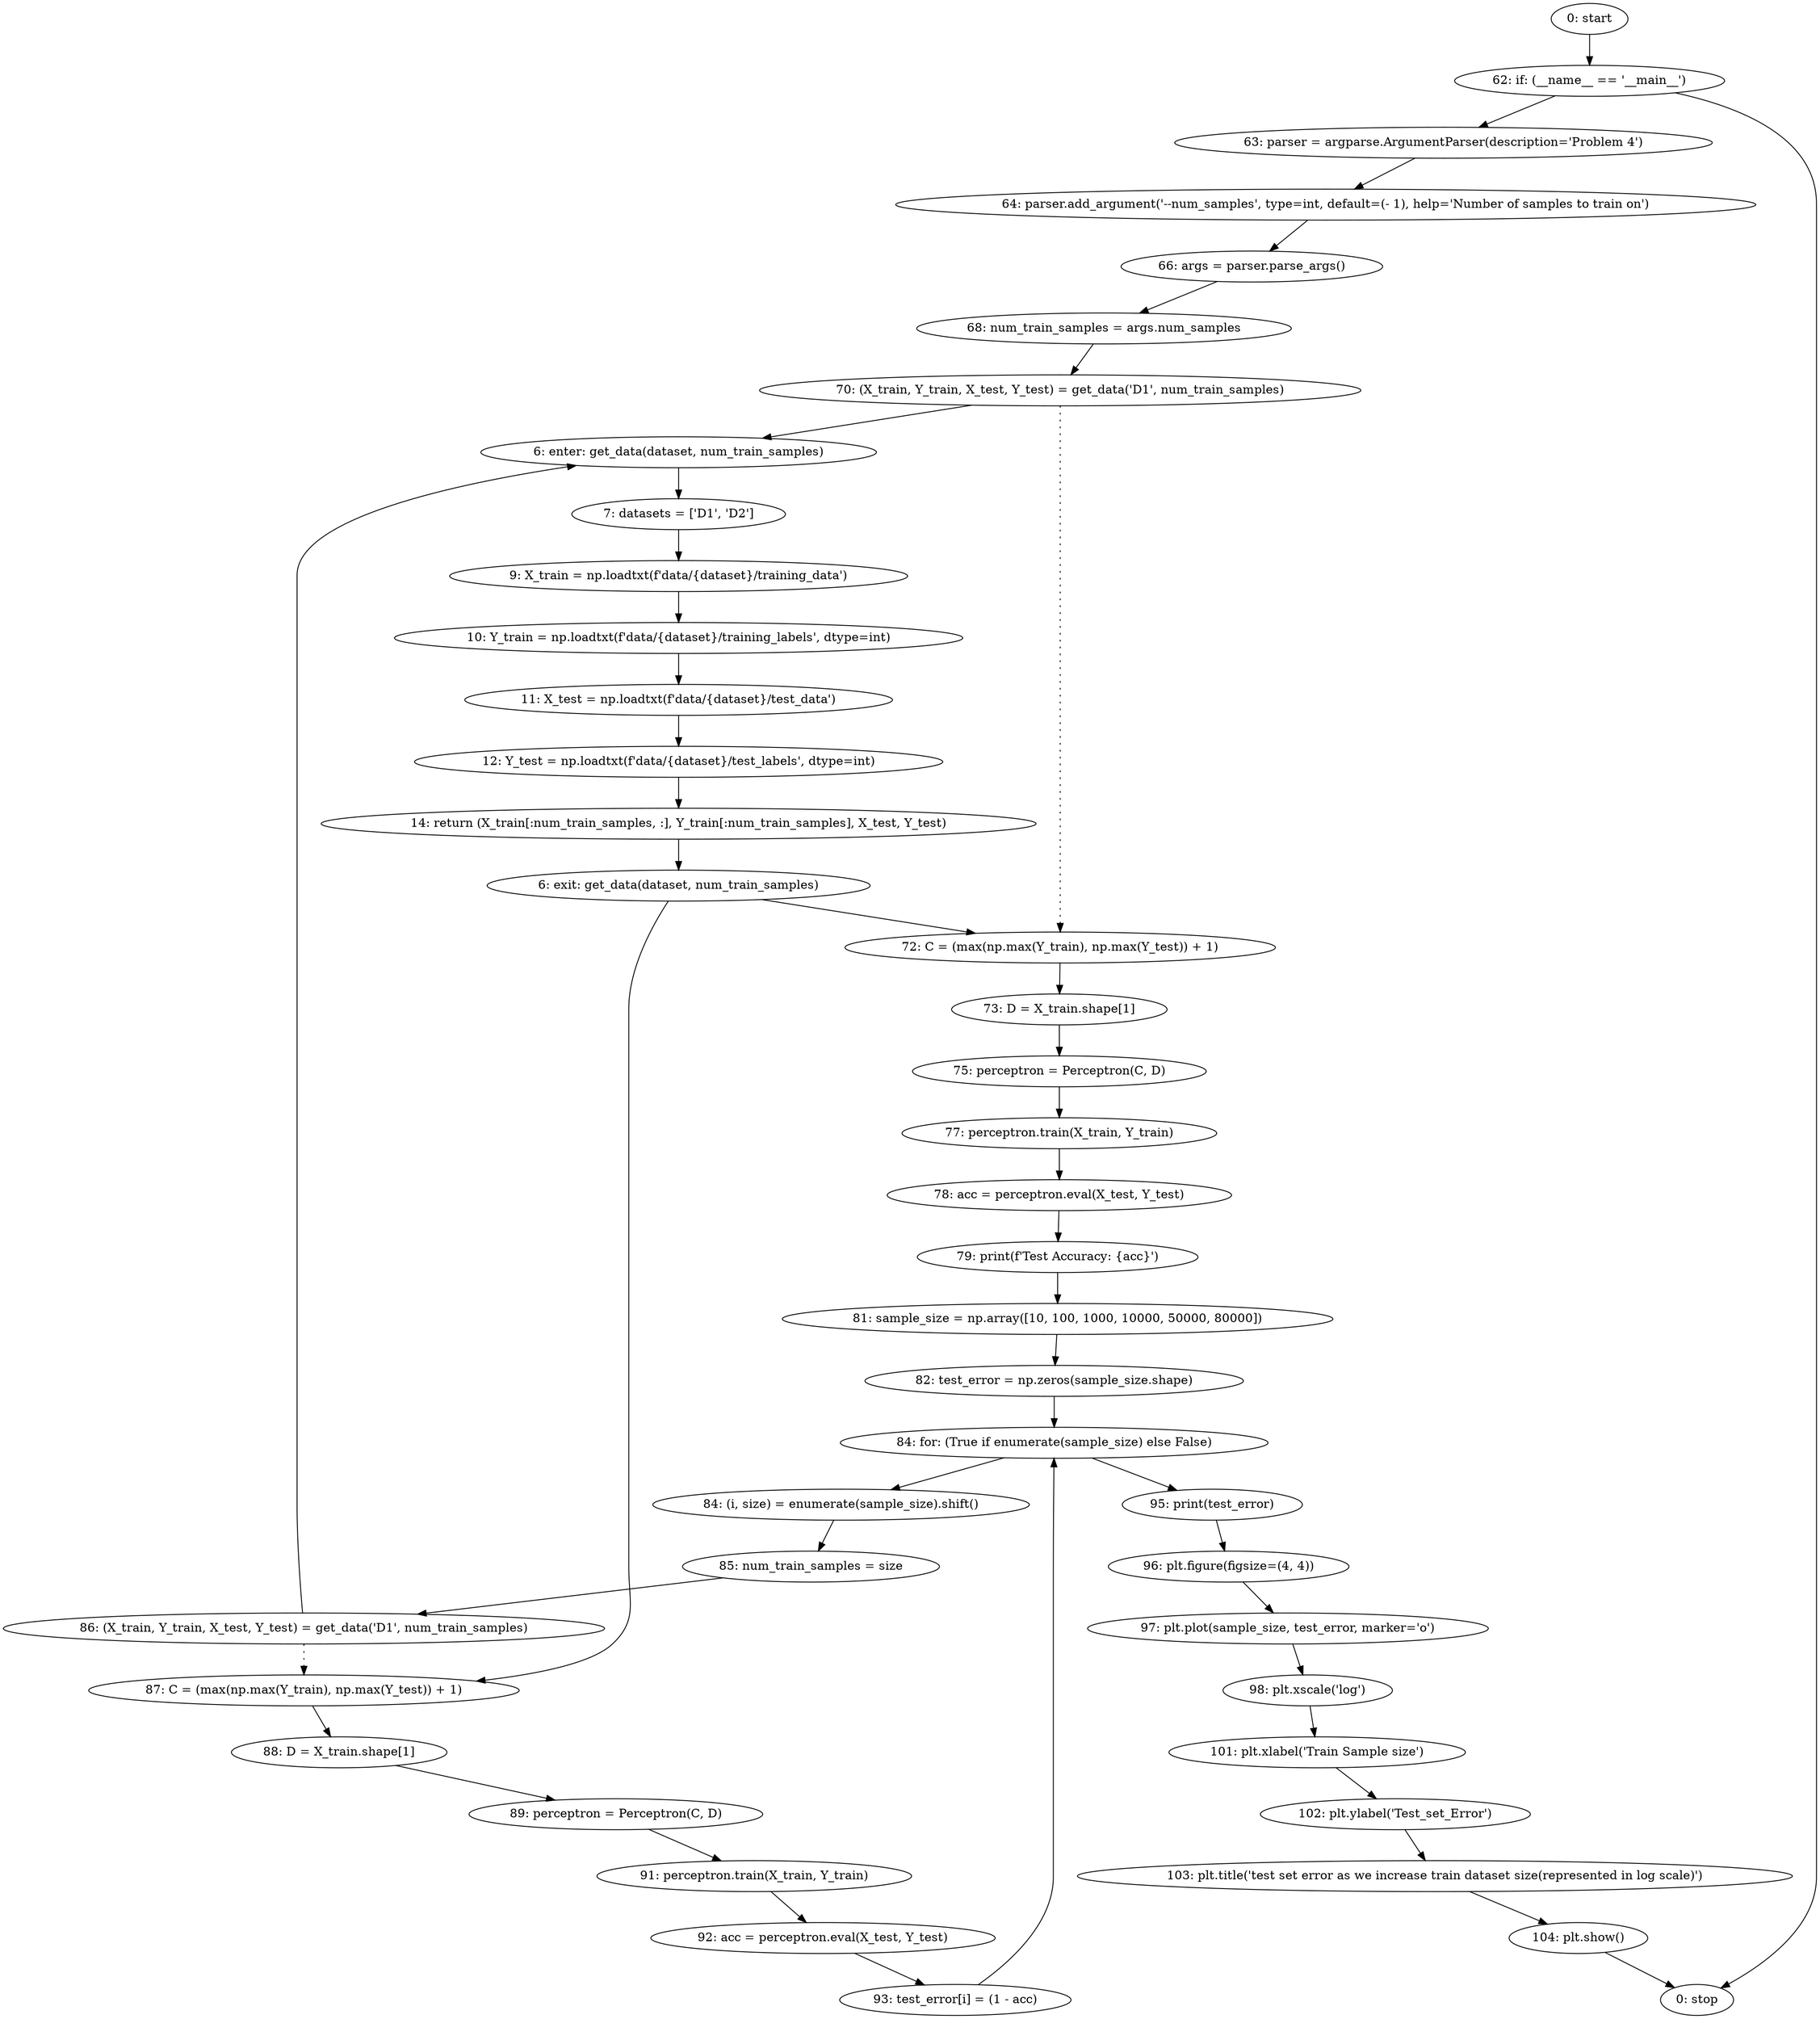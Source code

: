 strict digraph "" {
	node [label="\N"];
	0	 [label="0: start"];
	9	 [label="62: if: (__name__ == '__main__')"];
	0 -> 9;
	10	 [label="63: parser = argparse.ArgumentParser(description='Problem 4')"];
	9 -> 10;
	41	 [label="0: stop"];
	9 -> 41;
	1	 [label="6: enter: get_data(dataset, num_train_samples)"];
	3	 [label="7: datasets = ['D1', 'D2']"];
	1 -> 3;
	4	 [label="9: X_train = np.loadtxt(f'data/{dataset}/training_data')"];
	3 -> 4;
	14	 [label="70: (X_train, Y_train, X_test, Y_test) = get_data('D1', num_train_samples)"];
	14 -> 1;
	15	 [label="72: C = (max(np.max(Y_train), np.max(Y_test)) + 1)"];
	14 -> 15	 [style=dotted,
		weight=100];
	16	 [label="73: D = X_train.shape[1]"];
	15 -> 16;
	26	 [label="86: (X_train, Y_train, X_test, Y_test) = get_data('D1', num_train_samples)"];
	26 -> 1;
	27	 [label="87: C = (max(np.max(Y_train), np.max(Y_test)) + 1)"];
	26 -> 27	 [style=dotted,
		weight=100];
	28	 [label="88: D = X_train.shape[1]"];
	27 -> 28;
	2	 [label="6: exit: get_data(dataset, num_train_samples)"];
	2 -> 15;
	2 -> 27;
	8	 [label="14: return (X_train[:num_train_samples, :], Y_train[:num_train_samples], X_test, Y_test)"];
	8 -> 2;
	5	 [label="10: Y_train = np.loadtxt(f'data/{dataset}/training_labels', dtype=int)"];
	4 -> 5;
	6	 [label="11: X_test = np.loadtxt(f'data/{dataset}/test_data')"];
	5 -> 6;
	7	 [label="12: Y_test = np.loadtxt(f'data/{dataset}/test_labels', dtype=int)"];
	6 -> 7;
	7 -> 8;
	11	 [label="64: parser.add_argument('--num_samples', type=int, default=(- 1), help='Number of samples to train on')"];
	10 -> 11;
	12	 [label="66: args = parser.parse_args()"];
	11 -> 12;
	13	 [label="68: num_train_samples = args.num_samples"];
	12 -> 13;
	13 -> 14;
	17	 [label="75: perceptron = Perceptron(C, D)"];
	16 -> 17;
	18	 [label="77: perceptron.train(X_train, Y_train)"];
	17 -> 18;
	19	 [label="78: acc = perceptron.eval(X_test, Y_test)"];
	18 -> 19;
	20	 [label="79: print(f'Test Accuracy: {acc}')"];
	19 -> 20;
	21	 [label="81: sample_size = np.array([10, 100, 1000, 10000, 50000, 80000])"];
	20 -> 21;
	22	 [label="82: test_error = np.zeros(sample_size.shape)"];
	21 -> 22;
	23	 [label="84: for: (True if enumerate(sample_size) else False)"];
	22 -> 23;
	24	 [label="84: (i, size) = enumerate(sample_size).shift()"];
	23 -> 24;
	33	 [label="95: print(test_error)"];
	23 -> 33;
	25	 [label="85: num_train_samples = size"];
	24 -> 25;
	34	 [label="96: plt.figure(figsize=(4, 4))"];
	33 -> 34;
	32	 [label="93: test_error[i] = (1 - acc)"];
	32 -> 23;
	25 -> 26;
	29	 [label="89: perceptron = Perceptron(C, D)"];
	28 -> 29;
	30	 [label="91: perceptron.train(X_train, Y_train)"];
	29 -> 30;
	31	 [label="92: acc = perceptron.eval(X_test, Y_test)"];
	30 -> 31;
	31 -> 32;
	35	 [label="97: plt.plot(sample_size, test_error, marker='o')"];
	34 -> 35;
	36	 [label="98: plt.xscale('log')"];
	35 -> 36;
	37	 [label="101: plt.xlabel('Train Sample size')"];
	36 -> 37;
	38	 [label="102: plt.ylabel('Test_set_Error')"];
	37 -> 38;
	39	 [label="103: plt.title('test set error as we increase train dataset size(represented in log scale)')"];
	38 -> 39;
	40	 [label="104: plt.show()"];
	39 -> 40;
	40 -> 41;
}

